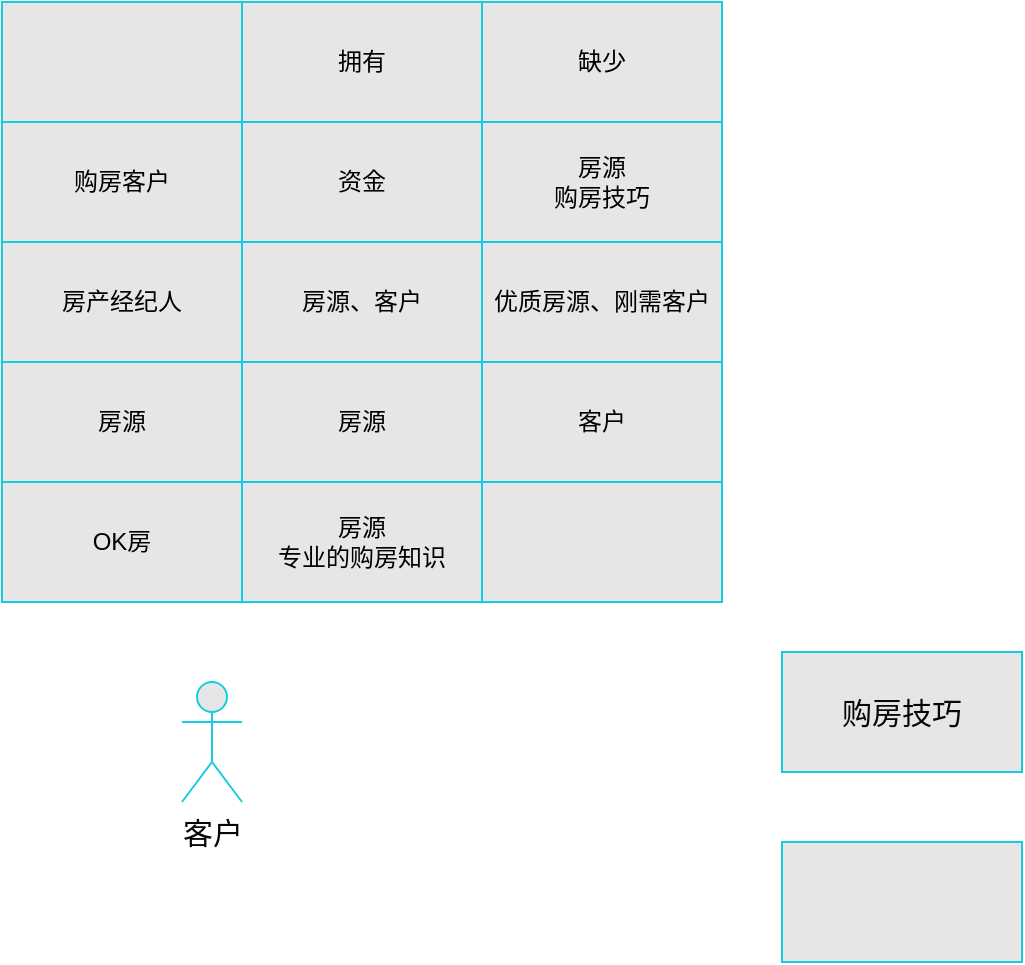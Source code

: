 <mxfile version="13.10.4" type="github">
  <diagram name="Page-1" id="3e8102d1-ef87-2e61-34e1-82d9a586fe2e">
    <mxGraphModel dx="1052" dy="554" grid="1" gridSize="10" guides="1" tooltips="1" connect="1" arrows="1" fold="1" page="1" pageScale="1" pageWidth="1100" pageHeight="850" background="#ffffff" math="0" shadow="0">
      <root>
        <mxCell id="0" />
        <mxCell id="1" parent="0" />
        <mxCell id="PunX1s-PFCRW8iPzY49S-68" value="" style="shape=table;html=1;whiteSpace=wrap;startSize=0;container=1;collapsible=0;childLayout=tableLayout;labelBackgroundColor=none;strokeColor=#16CCE0;fillColor=#E6E6E6;fontFamily=Verdana;fontSize=15;fontColor=#080808;" vertex="1" parent="1">
          <mxGeometry x="100" y="100" width="360" height="300" as="geometry" />
        </mxCell>
        <mxCell id="PunX1s-PFCRW8iPzY49S-69" value="" style="shape=partialRectangle;html=1;whiteSpace=wrap;collapsible=0;dropTarget=0;pointerEvents=0;fillColor=none;top=0;left=0;bottom=0;right=0;points=[[0,0.5],[1,0.5]];portConstraint=eastwest;" vertex="1" parent="PunX1s-PFCRW8iPzY49S-68">
          <mxGeometry width="360" height="60" as="geometry" />
        </mxCell>
        <mxCell id="PunX1s-PFCRW8iPzY49S-70" value="" style="shape=partialRectangle;html=1;whiteSpace=wrap;connectable=0;fillColor=none;top=0;left=0;bottom=0;right=0;overflow=hidden;" vertex="1" parent="PunX1s-PFCRW8iPzY49S-69">
          <mxGeometry width="120" height="60" as="geometry" />
        </mxCell>
        <mxCell id="PunX1s-PFCRW8iPzY49S-71" value="拥有" style="shape=partialRectangle;html=1;whiteSpace=wrap;connectable=0;fillColor=none;top=0;left=0;bottom=0;right=0;overflow=hidden;" vertex="1" parent="PunX1s-PFCRW8iPzY49S-69">
          <mxGeometry x="120" width="120" height="60" as="geometry" />
        </mxCell>
        <mxCell id="PunX1s-PFCRW8iPzY49S-72" value="缺少" style="shape=partialRectangle;html=1;whiteSpace=wrap;connectable=0;fillColor=none;top=0;left=0;bottom=0;right=0;overflow=hidden;" vertex="1" parent="PunX1s-PFCRW8iPzY49S-69">
          <mxGeometry x="240" width="120" height="60" as="geometry" />
        </mxCell>
        <mxCell id="PunX1s-PFCRW8iPzY49S-81" style="shape=partialRectangle;html=1;whiteSpace=wrap;collapsible=0;dropTarget=0;pointerEvents=0;fillColor=none;top=0;left=0;bottom=0;right=0;points=[[0,0.5],[1,0.5]];portConstraint=eastwest;" vertex="1" parent="PunX1s-PFCRW8iPzY49S-68">
          <mxGeometry y="60" width="360" height="60" as="geometry" />
        </mxCell>
        <mxCell id="PunX1s-PFCRW8iPzY49S-82" value="购房客户" style="shape=partialRectangle;html=1;whiteSpace=wrap;connectable=0;fillColor=none;top=0;left=0;bottom=0;right=0;overflow=hidden;" vertex="1" parent="PunX1s-PFCRW8iPzY49S-81">
          <mxGeometry width="120" height="60" as="geometry" />
        </mxCell>
        <mxCell id="PunX1s-PFCRW8iPzY49S-83" value="资金" style="shape=partialRectangle;html=1;whiteSpace=wrap;connectable=0;fillColor=none;top=0;left=0;bottom=0;right=0;overflow=hidden;" vertex="1" parent="PunX1s-PFCRW8iPzY49S-81">
          <mxGeometry x="120" width="120" height="60" as="geometry" />
        </mxCell>
        <mxCell id="PunX1s-PFCRW8iPzY49S-84" value="房源&lt;br&gt;购房技巧" style="shape=partialRectangle;html=1;whiteSpace=wrap;connectable=0;fillColor=none;top=0;left=0;bottom=0;right=0;overflow=hidden;" vertex="1" parent="PunX1s-PFCRW8iPzY49S-81">
          <mxGeometry x="240" width="120" height="60" as="geometry" />
        </mxCell>
        <mxCell id="PunX1s-PFCRW8iPzY49S-73" value="" style="shape=partialRectangle;html=1;whiteSpace=wrap;collapsible=0;dropTarget=0;pointerEvents=0;fillColor=none;top=0;left=0;bottom=0;right=0;points=[[0,0.5],[1,0.5]];portConstraint=eastwest;" vertex="1" parent="PunX1s-PFCRW8iPzY49S-68">
          <mxGeometry y="120" width="360" height="60" as="geometry" />
        </mxCell>
        <mxCell id="PunX1s-PFCRW8iPzY49S-74" value="房产经纪人" style="shape=partialRectangle;html=1;whiteSpace=wrap;connectable=0;fillColor=none;top=0;left=0;bottom=0;right=0;overflow=hidden;" vertex="1" parent="PunX1s-PFCRW8iPzY49S-73">
          <mxGeometry width="120" height="60" as="geometry" />
        </mxCell>
        <mxCell id="PunX1s-PFCRW8iPzY49S-75" value="房源、客户" style="shape=partialRectangle;html=1;whiteSpace=wrap;connectable=0;fillColor=none;top=0;left=0;bottom=0;right=0;overflow=hidden;" vertex="1" parent="PunX1s-PFCRW8iPzY49S-73">
          <mxGeometry x="120" width="120" height="60" as="geometry" />
        </mxCell>
        <mxCell id="PunX1s-PFCRW8iPzY49S-76" value="优质房源、刚需客户" style="shape=partialRectangle;html=1;whiteSpace=wrap;connectable=0;fillColor=none;top=0;left=0;bottom=0;right=0;overflow=hidden;" vertex="1" parent="PunX1s-PFCRW8iPzY49S-73">
          <mxGeometry x="240" width="120" height="60" as="geometry" />
        </mxCell>
        <mxCell id="PunX1s-PFCRW8iPzY49S-77" value="" style="shape=partialRectangle;html=1;whiteSpace=wrap;collapsible=0;dropTarget=0;pointerEvents=0;fillColor=none;top=0;left=0;bottom=0;right=0;points=[[0,0.5],[1,0.5]];portConstraint=eastwest;" vertex="1" parent="PunX1s-PFCRW8iPzY49S-68">
          <mxGeometry y="180" width="360" height="60" as="geometry" />
        </mxCell>
        <mxCell id="PunX1s-PFCRW8iPzY49S-78" value="房源" style="shape=partialRectangle;html=1;whiteSpace=wrap;connectable=0;fillColor=none;top=0;left=0;bottom=0;right=0;overflow=hidden;" vertex="1" parent="PunX1s-PFCRW8iPzY49S-77">
          <mxGeometry width="120" height="60" as="geometry" />
        </mxCell>
        <mxCell id="PunX1s-PFCRW8iPzY49S-79" value="房源" style="shape=partialRectangle;html=1;whiteSpace=wrap;connectable=0;fillColor=none;top=0;left=0;bottom=0;right=0;overflow=hidden;" vertex="1" parent="PunX1s-PFCRW8iPzY49S-77">
          <mxGeometry x="120" width="120" height="60" as="geometry" />
        </mxCell>
        <mxCell id="PunX1s-PFCRW8iPzY49S-80" value="客户" style="shape=partialRectangle;html=1;whiteSpace=wrap;connectable=0;fillColor=none;top=0;left=0;bottom=0;right=0;overflow=hidden;" vertex="1" parent="PunX1s-PFCRW8iPzY49S-77">
          <mxGeometry x="240" width="120" height="60" as="geometry" />
        </mxCell>
        <mxCell id="PunX1s-PFCRW8iPzY49S-90" style="shape=partialRectangle;html=1;whiteSpace=wrap;collapsible=0;dropTarget=0;pointerEvents=0;fillColor=none;top=0;left=0;bottom=0;right=0;points=[[0,0.5],[1,0.5]];portConstraint=eastwest;" vertex="1" parent="PunX1s-PFCRW8iPzY49S-68">
          <mxGeometry y="240" width="360" height="60" as="geometry" />
        </mxCell>
        <mxCell id="PunX1s-PFCRW8iPzY49S-91" value="OK房" style="shape=partialRectangle;html=1;whiteSpace=wrap;connectable=0;fillColor=none;top=0;left=0;bottom=0;right=0;overflow=hidden;" vertex="1" parent="PunX1s-PFCRW8iPzY49S-90">
          <mxGeometry width="120" height="60" as="geometry" />
        </mxCell>
        <mxCell id="PunX1s-PFCRW8iPzY49S-92" value="房源&lt;br&gt;专业的购房知识" style="shape=partialRectangle;html=1;whiteSpace=wrap;connectable=0;fillColor=none;top=0;left=0;bottom=0;right=0;overflow=hidden;" vertex="1" parent="PunX1s-PFCRW8iPzY49S-90">
          <mxGeometry x="120" width="120" height="60" as="geometry" />
        </mxCell>
        <mxCell id="PunX1s-PFCRW8iPzY49S-93" style="shape=partialRectangle;html=1;whiteSpace=wrap;connectable=0;fillColor=none;top=0;left=0;bottom=0;right=0;overflow=hidden;" vertex="1" parent="PunX1s-PFCRW8iPzY49S-90">
          <mxGeometry x="240" width="120" height="60" as="geometry" />
        </mxCell>
        <mxCell id="PunX1s-PFCRW8iPzY49S-85" value="客户" style="shape=umlActor;verticalLabelPosition=bottom;verticalAlign=top;html=1;outlineConnect=0;labelBackgroundColor=none;strokeColor=#16CCE0;fillColor=#E6E6E6;fontFamily=Verdana;fontSize=15;fontColor=#080808;" vertex="1" parent="1">
          <mxGeometry x="190" y="440" width="30" height="60" as="geometry" />
        </mxCell>
        <mxCell id="PunX1s-PFCRW8iPzY49S-88" value="购房技巧" style="rounded=0;whiteSpace=wrap;html=1;labelBackgroundColor=none;strokeColor=#16CCE0;fillColor=#E6E6E6;fontFamily=Verdana;fontSize=15;fontColor=#080808;" vertex="1" parent="1">
          <mxGeometry x="490" y="425" width="120" height="60" as="geometry" />
        </mxCell>
        <mxCell id="PunX1s-PFCRW8iPzY49S-89" value="" style="rounded=0;whiteSpace=wrap;html=1;labelBackgroundColor=none;strokeColor=#16CCE0;fillColor=#E6E6E6;fontFamily=Verdana;fontSize=15;fontColor=#080808;" vertex="1" parent="1">
          <mxGeometry x="490" y="520" width="120" height="60" as="geometry" />
        </mxCell>
      </root>
    </mxGraphModel>
  </diagram>
</mxfile>
